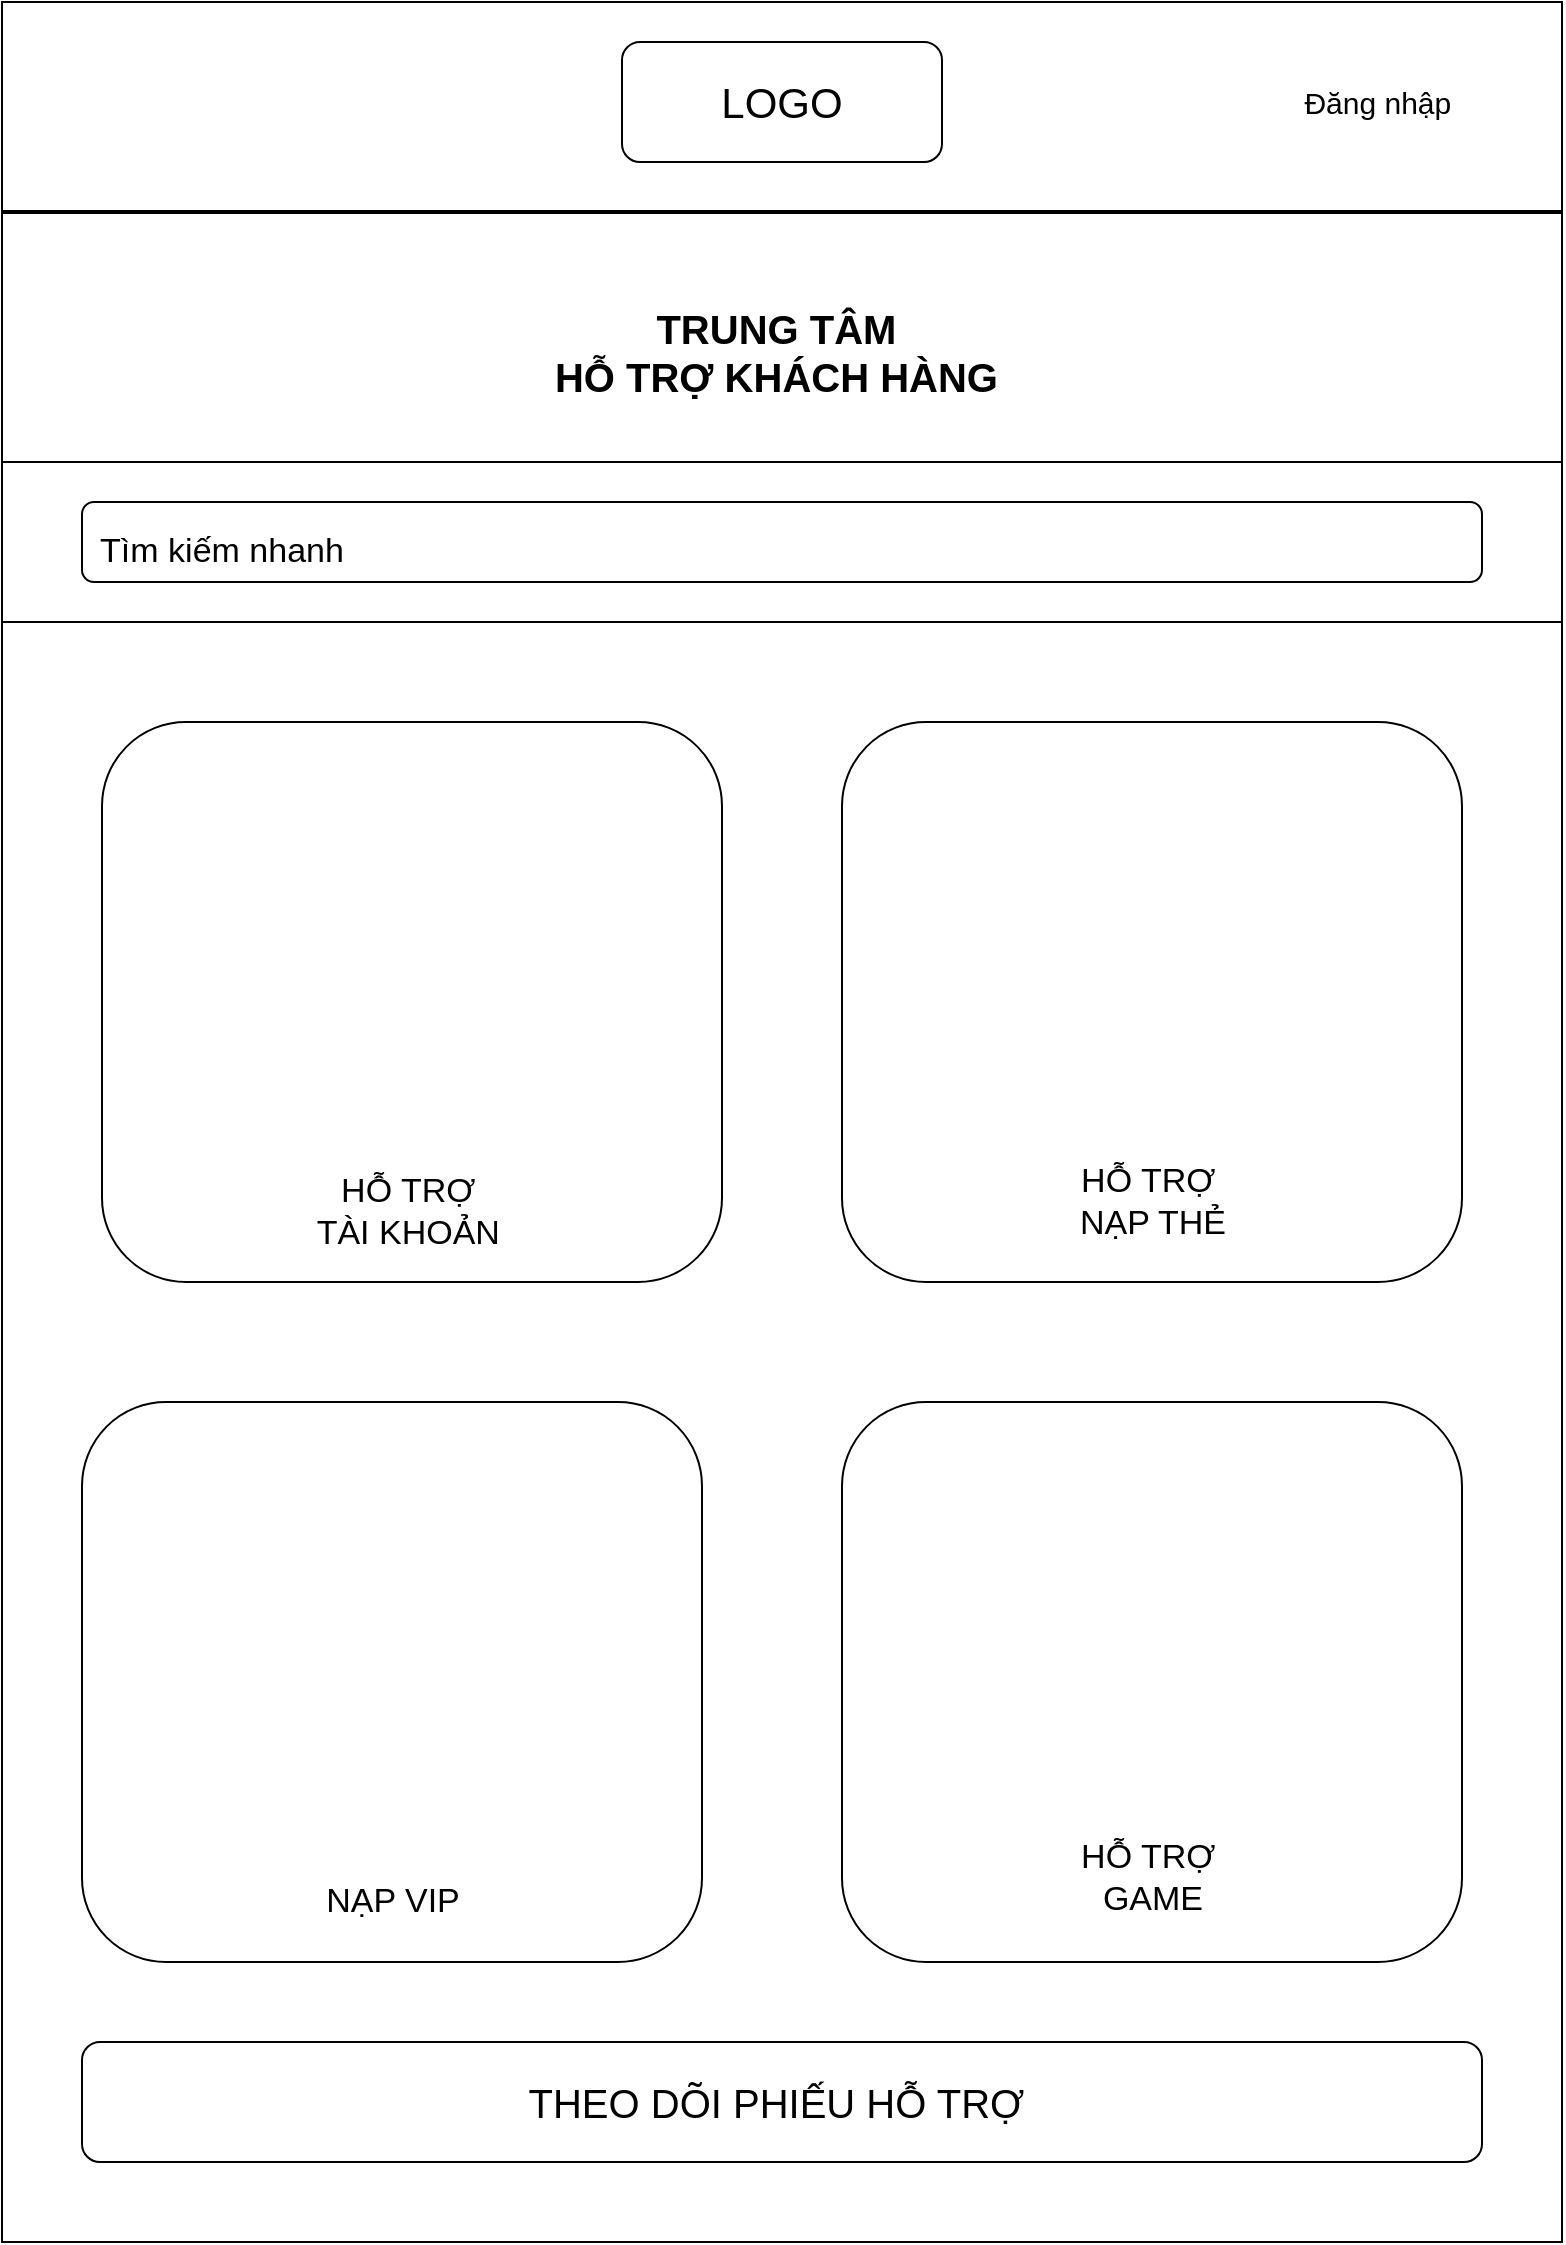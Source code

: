 <mxfile version="21.0.6" type="device"><diagram name="Page-1" id="03018318-947c-dd8e-b7a3-06fadd420f32"><mxGraphModel dx="1134" dy="630" grid="1" gridSize="10" guides="1" tooltips="1" connect="1" arrows="1" fold="1" page="1" pageScale="1" pageWidth="1100" pageHeight="850" background="#ffffff" math="0" shadow="0"><root><mxCell id="0"/><mxCell id="1" parent="0"/><mxCell id="fHCO9Krey-V1NTqbkReh-1" value="" style="rounded=0;whiteSpace=wrap;html=1;" vertex="1" parent="1"><mxGeometry x="180" y="40" width="780" height="1120" as="geometry"/></mxCell><mxCell id="fHCO9Krey-V1NTqbkReh-2" value="" style="shape=image;html=1;verticalAlign=top;verticalLabelPosition=bottom;labelBackgroundColor=#ffffff;imageAspect=0;aspect=fixed;image=https://cdn1.iconfinder.com/data/icons/ionicons-fill-vol-2/512/menu-128.png" vertex="1" parent="1"><mxGeometry x="210" y="70" width="50" height="50" as="geometry"/></mxCell><mxCell id="fHCO9Krey-V1NTqbkReh-3" value="&lt;font style=&quot;font-size: 21px;&quot;&gt;LOGO&lt;/font&gt;" style="rounded=1;whiteSpace=wrap;html=1;" vertex="1" parent="1"><mxGeometry x="490" y="60" width="160" height="60" as="geometry"/></mxCell><mxCell id="fHCO9Krey-V1NTqbkReh-4" value="&lt;font style=&quot;font-size: 15px;&quot;&gt;Đăng nhập&amp;nbsp;&lt;/font&gt;" style="text;strokeColor=none;align=center;fillColor=none;html=1;verticalAlign=middle;whiteSpace=wrap;rounded=0;" vertex="1" parent="1"><mxGeometry x="810" y="72.5" width="120" height="35" as="geometry"/></mxCell><mxCell id="fHCO9Krey-V1NTqbkReh-5" value="" style="line;strokeWidth=2;html=1;" vertex="1" parent="1"><mxGeometry x="180" y="140" width="780" height="10" as="geometry"/></mxCell><mxCell id="fHCO9Krey-V1NTqbkReh-6" value="&lt;b style=&quot;font-size: 20px;&quot;&gt;TRUNG TÂM&amp;nbsp;&lt;br&gt;HỖ TRỢ KHÁCH HÀNG&amp;nbsp;&lt;/b&gt;" style="text;strokeColor=none;align=center;fillColor=none;html=1;verticalAlign=middle;whiteSpace=wrap;rounded=0;" vertex="1" parent="1"><mxGeometry x="406.25" y="180" width="327.5" height="70" as="geometry"/></mxCell><mxCell id="fHCO9Krey-V1NTqbkReh-7" value="" style="rounded=0;whiteSpace=wrap;html=1;" vertex="1" parent="1"><mxGeometry x="180" y="270" width="780" height="80" as="geometry"/></mxCell><mxCell id="fHCO9Krey-V1NTqbkReh-8" value="" style="rounded=1;whiteSpace=wrap;html=1;" vertex="1" parent="1"><mxGeometry x="220" y="290" width="700" height="40" as="geometry"/></mxCell><mxCell id="fHCO9Krey-V1NTqbkReh-9" value="&lt;font style=&quot;font-size: 17px;&quot;&gt;Tìm kiếm nhanh&lt;/font&gt;" style="text;strokeColor=none;align=center;fillColor=none;html=1;verticalAlign=middle;whiteSpace=wrap;rounded=0;" vertex="1" parent="1"><mxGeometry x="200" y="300" width="180" height="30" as="geometry"/></mxCell><mxCell id="fHCO9Krey-V1NTqbkReh-10" value="" style="shape=image;html=1;verticalAlign=top;verticalLabelPosition=bottom;labelBackgroundColor=#ffffff;imageAspect=0;aspect=fixed;image=https://cdn4.iconfinder.com/data/icons/ionicons/512/icon-ios7-search-128.png" vertex="1" parent="1"><mxGeometry x="870" y="290" width="40" height="40" as="geometry"/></mxCell><mxCell id="fHCO9Krey-V1NTqbkReh-11" value="" style="rounded=1;whiteSpace=wrap;html=1;" vertex="1" parent="1"><mxGeometry x="230" y="400" width="310" height="280" as="geometry"/></mxCell><mxCell id="fHCO9Krey-V1NTqbkReh-13" value="" style="rounded=1;whiteSpace=wrap;html=1;" vertex="1" parent="1"><mxGeometry x="600" y="400" width="310" height="280" as="geometry"/></mxCell><mxCell id="fHCO9Krey-V1NTqbkReh-14" value="" style="rounded=1;whiteSpace=wrap;html=1;" vertex="1" parent="1"><mxGeometry x="220" y="740" width="310" height="280" as="geometry"/></mxCell><mxCell id="fHCO9Krey-V1NTqbkReh-15" value="" style="rounded=1;whiteSpace=wrap;html=1;" vertex="1" parent="1"><mxGeometry x="600" y="740" width="310" height="280" as="geometry"/></mxCell><mxCell id="fHCO9Krey-V1NTqbkReh-16" value="&lt;font style=&quot;font-size: 17px;&quot;&gt;HỖ TRỢ&amp;nbsp;&lt;br&gt;TÀI KHOẢN&amp;nbsp;&lt;/font&gt;" style="text;strokeColor=none;align=center;fillColor=none;html=1;verticalAlign=middle;whiteSpace=wrap;rounded=0;" vertex="1" parent="1"><mxGeometry x="327.5" y="620" width="115" height="50" as="geometry"/></mxCell><mxCell id="fHCO9Krey-V1NTqbkReh-17" value="&lt;font style=&quot;font-size: 17px;&quot;&gt;HỖ TRỢ&amp;nbsp;&lt;br&gt;NẠP THẺ&lt;/font&gt;" style="text;strokeColor=none;align=center;fillColor=none;html=1;verticalAlign=middle;whiteSpace=wrap;rounded=0;" vertex="1" parent="1"><mxGeometry x="683.75" y="610" width="142.5" height="60" as="geometry"/></mxCell><mxCell id="fHCO9Krey-V1NTqbkReh-18" value="&lt;font style=&quot;font-size: 17px;&quot;&gt;NẠP VIP&lt;/font&gt;" style="text;strokeColor=none;align=center;fillColor=none;html=1;verticalAlign=middle;whiteSpace=wrap;rounded=0;" vertex="1" parent="1"><mxGeometry x="317.5" y="970" width="115" height="40" as="geometry"/></mxCell><mxCell id="fHCO9Krey-V1NTqbkReh-19" value="&lt;font style=&quot;font-size: 17px;&quot;&gt;HỖ TRỢ&amp;nbsp;&lt;br&gt;GAME&lt;/font&gt;" style="text;strokeColor=none;align=center;fillColor=none;html=1;verticalAlign=middle;whiteSpace=wrap;rounded=0;" vertex="1" parent="1"><mxGeometry x="673.75" y="945" width="162.5" height="65" as="geometry"/></mxCell><mxCell id="fHCO9Krey-V1NTqbkReh-20" value="" style="rounded=1;whiteSpace=wrap;html=1;" vertex="1" parent="1"><mxGeometry x="220" y="1060" width="700" height="60" as="geometry"/></mxCell><mxCell id="fHCO9Krey-V1NTqbkReh-21" value="&lt;font style=&quot;font-size: 20px;&quot;&gt;THEO DÕI PHIẾU HỖ TRỢ&amp;nbsp;&lt;/font&gt;" style="text;strokeColor=none;align=center;fillColor=none;html=1;verticalAlign=middle;whiteSpace=wrap;rounded=0;" vertex="1" parent="1"><mxGeometry x="355" y="1072.5" width="430" height="35" as="geometry"/></mxCell></root></mxGraphModel></diagram></mxfile>